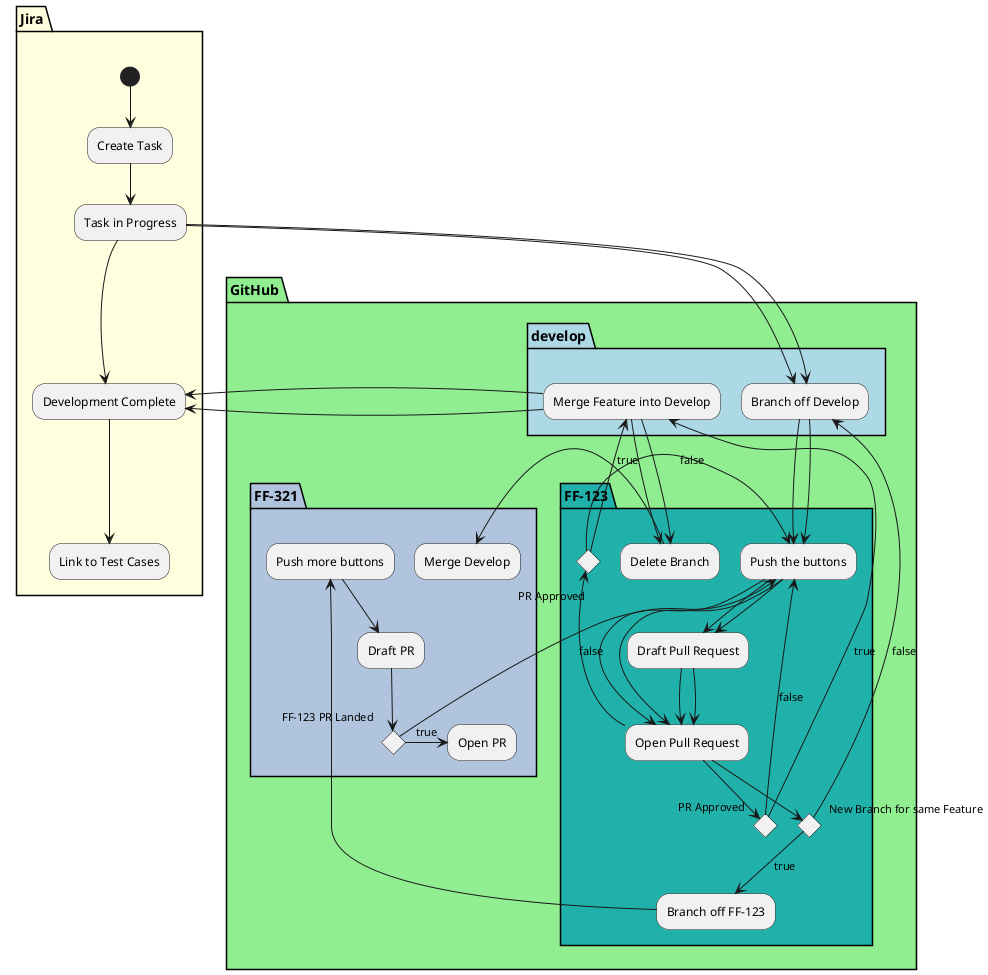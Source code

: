 
@startuml developer git workflow

partition Jira #LightYellow {
  (*) -down-> "Create Task"
  -down-> "Task in Progress"
  -down-> "Development Complete"
  -down-> "Link to Test Cases"
}

partition GitHub #LightGreen{
  partition develop #LightBlue{
    "Task in Progress" -down-> "Branch off Develop"
    "Merge Feature into Develop" --> "Development Complete"
  }

  partition FF-123 #LightSeaGreen{
    "Branch off Develop" --> "Push the buttons"
    "Push the buttons" --> "Draft Pull Request"
    "Draft Pull Request" --> "Open Pull Request"

    "Push the buttons" --> "Open Pull Request"

    if "PR Approved" then
      ->[true] "Merge Feature into Develop"
    else
      ->[false] "Push the buttons"
    endif

    "Merge Feature into Develop" --> "Delete Branch"
  }
}



partition GitHub #LightGreen{
  partition develop #LightBlue{
    "Task in Progress" -down-> "Branch off Develop"
    "Merge Feature into Develop" --> "Development Complete"
  }

  partition FF-123 #LightSeaGreen{
    "Branch off Develop" --> "Push the buttons"
    "Push the buttons" --> "Draft Pull Request"
    "Draft Pull Request" --> "Open Pull Request"

    if "New Branch for same Feature" then
      -down->[true] "Branch off FF-123"
    else
      -down->[false] "Branch off Develop"


    "Push the buttons" --> "Open Pull Request"

    if "PR Approved" then
      ->[true] "Merge Feature into Develop"
    else
      ->[false] "Push the buttons"
    endif

    "Merge Feature into Develop" --> "Delete Branch"
  }

  partition FF-321 #LightSteelBlue {
    "Branch off FF-123" --> "Push more buttons"

    "Push more buttons" --> "Draft PR"
    if "FF-123 PR Landed" then
      ->[true] "Open PR"
    else
      ->[false] "Push the buttons"
    endif

    "Delete Branch" -> "Merge Develop"

  }
}

@enduml
